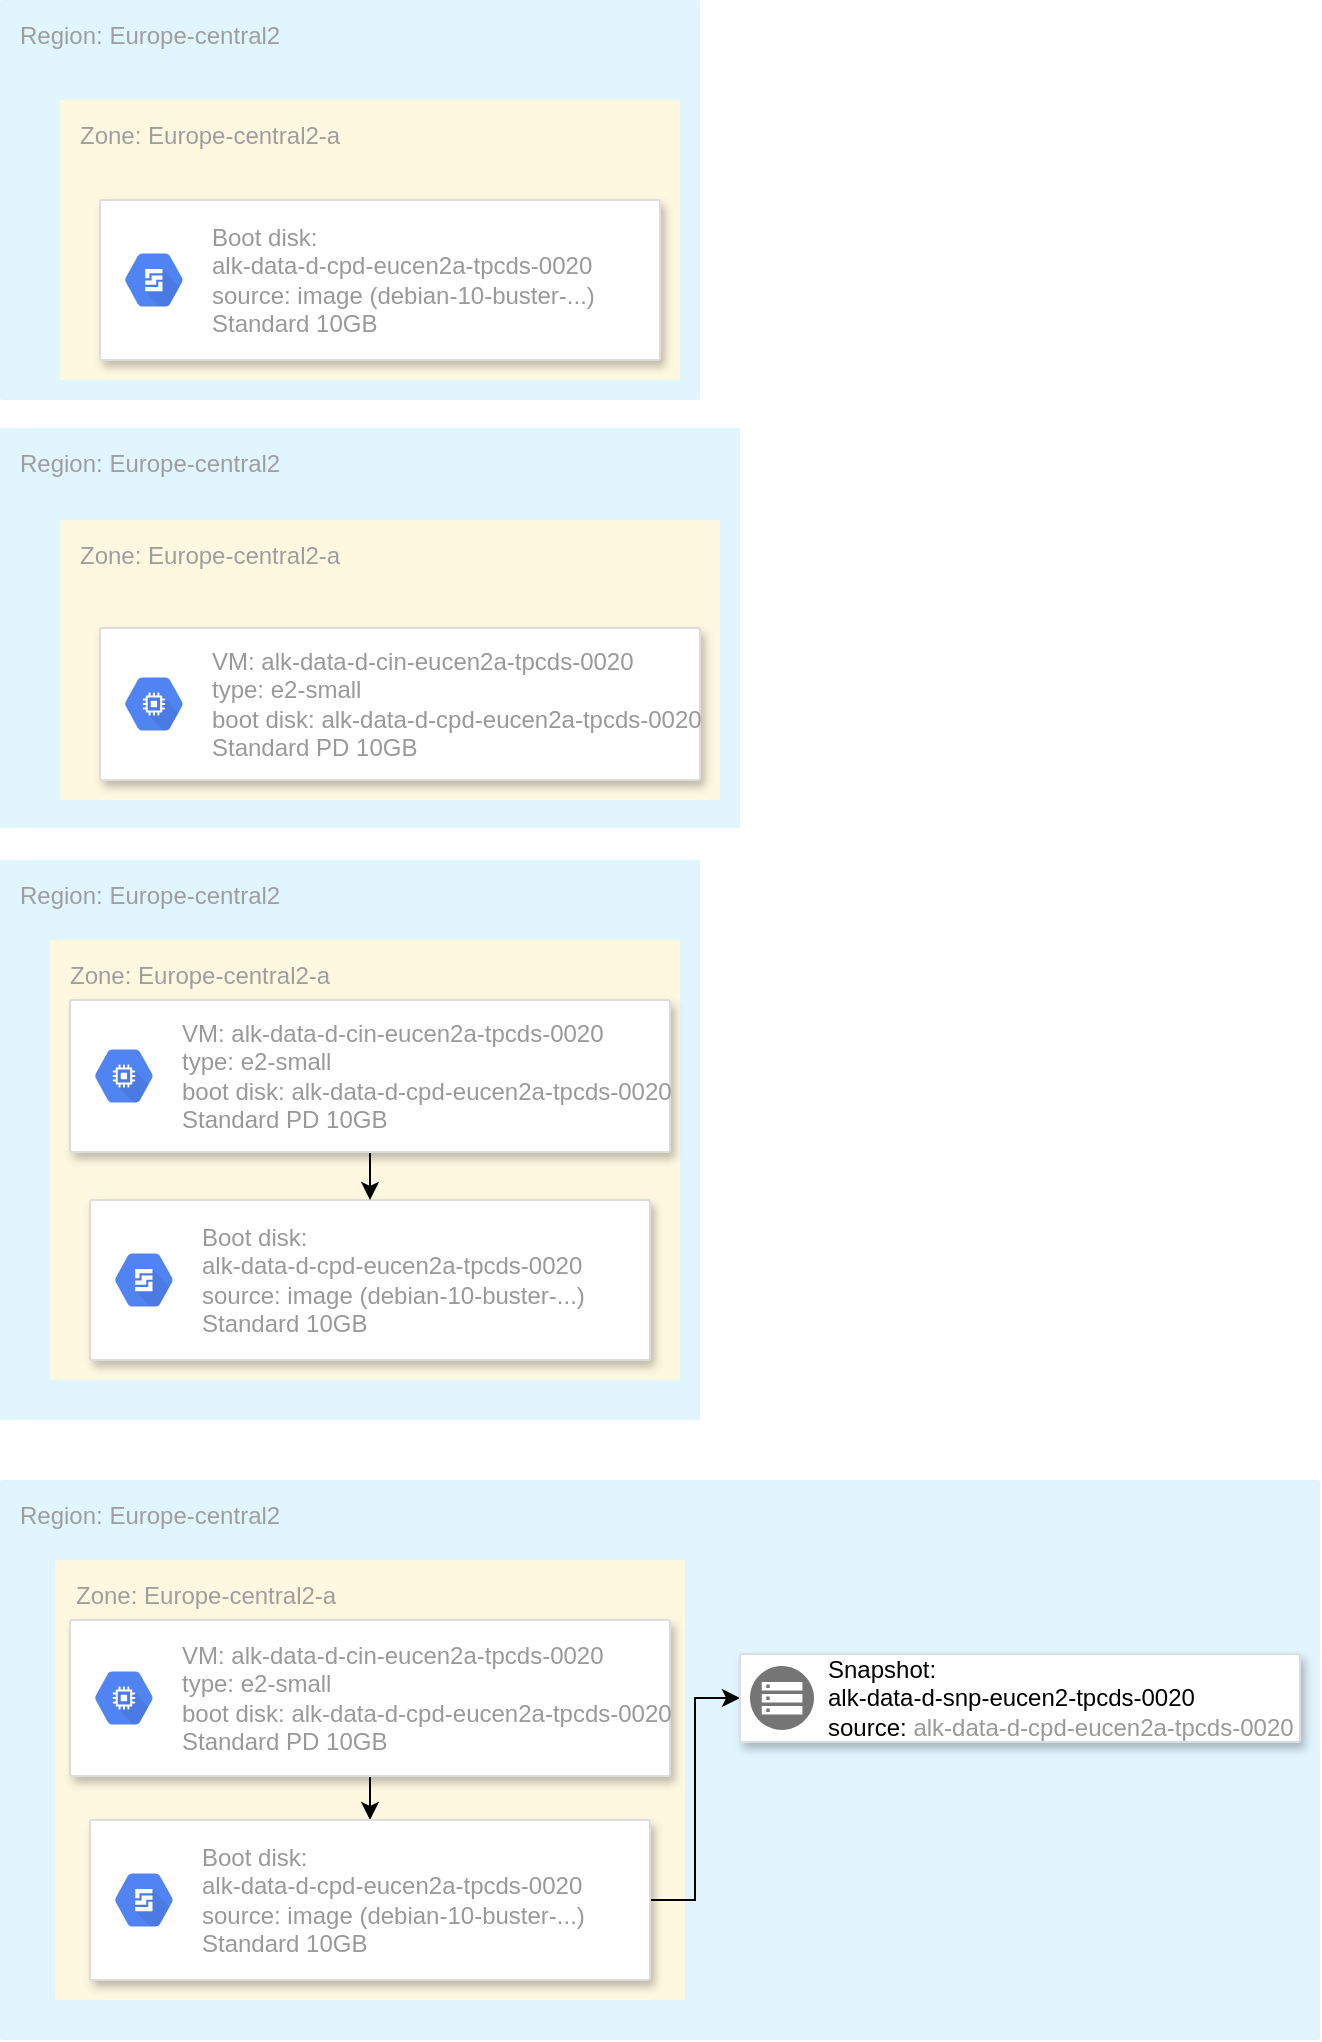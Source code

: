 <mxfile version="15.8.2" type="github">
  <diagram id="d1ab7348-05c3-a1e3-ca4d-12c340fd6b49" name="Page-1">
    <mxGraphModel dx="788" dy="430" grid="1" gridSize="10" guides="1" tooltips="1" connect="1" arrows="1" fold="1" page="1" pageScale="1" pageWidth="1169" pageHeight="827" background="none" math="0" shadow="0">
      <root>
        <mxCell id="0" />
        <mxCell id="1" parent="0" />
        <mxCell id="NmNOA1FG8dGIZ1jW33ae-191" value="Region: Europe-central2" style="sketch=0;points=[[0,0,0],[0.25,0,0],[0.5,0,0],[0.75,0,0],[1,0,0],[1,0.25,0],[1,0.5,0],[1,0.75,0],[1,1,0],[0.75,1,0],[0.5,1,0],[0.25,1,0],[0,1,0],[0,0.75,0],[0,0.5,0],[0,0.25,0]];rounded=1;absoluteArcSize=1;arcSize=2;html=1;strokeColor=none;gradientColor=none;shadow=0;dashed=0;fontSize=12;fontColor=#9E9E9E;align=left;verticalAlign=top;spacing=10;spacingTop=-4;fillColor=#E1F5FE;" vertex="1" parent="1">
          <mxGeometry x="20" y="100" width="350" height="200" as="geometry" />
        </mxCell>
        <mxCell id="NmNOA1FG8dGIZ1jW33ae-192" value="Zone: Europe-central2-a" style="sketch=0;points=[[0,0,0],[0.25,0,0],[0.5,0,0],[0.75,0,0],[1,0,0],[1,0.25,0],[1,0.5,0],[1,0.75,0],[1,1,0],[0.75,1,0],[0.5,1,0],[0.25,1,0],[0,1,0],[0,0.75,0],[0,0.5,0],[0,0.25,0]];rounded=1;absoluteArcSize=1;arcSize=2;html=1;strokeColor=none;gradientColor=none;shadow=0;dashed=0;fontSize=12;fontColor=#9E9E9E;align=left;verticalAlign=top;spacing=10;spacingTop=-4;fillColor=#FFF8E1;" vertex="1" parent="1">
          <mxGeometry x="50" y="150" width="310" height="140" as="geometry" />
        </mxCell>
        <mxCell id="NmNOA1FG8dGIZ1jW33ae-196" value="" style="strokeColor=#dddddd;shadow=1;strokeWidth=1;rounded=1;absoluteArcSize=1;arcSize=2;" vertex="1" parent="1">
          <mxGeometry x="70" y="200" width="280" height="80" as="geometry" />
        </mxCell>
        <mxCell id="NmNOA1FG8dGIZ1jW33ae-197" value="Boot disk:&lt;br&gt;alk-data-d-cpd-eucen2a-tpcds-0020&lt;br&gt;source: image (debian-10-buster-...)&lt;br&gt;Standard 10GB" style="sketch=0;dashed=0;connectable=0;html=1;fillColor=#5184F3;strokeColor=none;shape=mxgraph.gcp2.hexIcon;prIcon=persistent_disk;part=1;labelPosition=right;verticalLabelPosition=middle;align=left;verticalAlign=middle;spacingLeft=5;fontColor=#999999;fontSize=12;" vertex="1" parent="NmNOA1FG8dGIZ1jW33ae-196">
          <mxGeometry y="0.5" width="44" height="39" relative="1" as="geometry">
            <mxPoint x="5" y="-19.5" as="offset" />
          </mxGeometry>
        </mxCell>
        <mxCell id="NmNOA1FG8dGIZ1jW33ae-198" value="Region: Europe-central2" style="sketch=0;points=[[0,0,0],[0.25,0,0],[0.5,0,0],[0.75,0,0],[1,0,0],[1,0.25,0],[1,0.5,0],[1,0.75,0],[1,1,0],[0.75,1,0],[0.5,1,0],[0.25,1,0],[0,1,0],[0,0.75,0],[0,0.5,0],[0,0.25,0]];rounded=1;absoluteArcSize=1;arcSize=2;html=1;strokeColor=none;gradientColor=none;shadow=0;dashed=0;fontSize=12;fontColor=#9E9E9E;align=left;verticalAlign=top;spacing=10;spacingTop=-4;fillColor=#E1F5FE;" vertex="1" parent="1">
          <mxGeometry x="20" y="314" width="370" height="200" as="geometry" />
        </mxCell>
        <mxCell id="NmNOA1FG8dGIZ1jW33ae-199" value="Zone: Europe-central2-a" style="sketch=0;points=[[0,0,0],[0.25,0,0],[0.5,0,0],[0.75,0,0],[1,0,0],[1,0.25,0],[1,0.5,0],[1,0.75,0],[1,1,0],[0.75,1,0],[0.5,1,0],[0.25,1,0],[0,1,0],[0,0.75,0],[0,0.5,0],[0,0.25,0]];rounded=1;absoluteArcSize=1;arcSize=2;html=1;strokeColor=none;gradientColor=none;shadow=0;dashed=0;fontSize=12;fontColor=#9E9E9E;align=left;verticalAlign=top;spacing=10;spacingTop=-4;fillColor=#FFF8E1;" vertex="1" parent="1">
          <mxGeometry x="50" y="360" width="330" height="140" as="geometry" />
        </mxCell>
        <mxCell id="NmNOA1FG8dGIZ1jW33ae-201" value="" style="strokeColor=#dddddd;shadow=1;strokeWidth=1;rounded=1;absoluteArcSize=1;arcSize=2;" vertex="1" parent="1">
          <mxGeometry x="70" y="414" width="300" height="76" as="geometry" />
        </mxCell>
        <mxCell id="NmNOA1FG8dGIZ1jW33ae-202" value="VM: alk-data-d-cin-eucen2a-tpcds-0020&lt;br&gt;type: e2-small&lt;br&gt;boot disk:&amp;nbsp;alk-data-d-cpd-eucen2a-tpcds-0020&lt;br&gt;Standard PD 10GB" style="sketch=0;dashed=0;connectable=0;html=1;fillColor=#5184F3;strokeColor=none;shape=mxgraph.gcp2.hexIcon;prIcon=compute_engine;part=1;labelPosition=right;verticalLabelPosition=middle;align=left;verticalAlign=middle;spacingLeft=5;fontColor=#999999;fontSize=12;" vertex="1" parent="NmNOA1FG8dGIZ1jW33ae-201">
          <mxGeometry y="0.5" width="44" height="39" relative="1" as="geometry">
            <mxPoint x="5" y="-19.5" as="offset" />
          </mxGeometry>
        </mxCell>
        <mxCell id="NmNOA1FG8dGIZ1jW33ae-203" value="Region: Europe-central2" style="sketch=0;points=[[0,0,0],[0.25,0,0],[0.5,0,0],[0.75,0,0],[1,0,0],[1,0.25,0],[1,0.5,0],[1,0.75,0],[1,1,0],[0.75,1,0],[0.5,1,0],[0.25,1,0],[0,1,0],[0,0.75,0],[0,0.5,0],[0,0.25,0]];rounded=1;absoluteArcSize=1;arcSize=2;html=1;strokeColor=none;gradientColor=none;shadow=0;dashed=0;fontSize=12;fontColor=#9E9E9E;align=left;verticalAlign=top;spacing=10;spacingTop=-4;fillColor=#E1F5FE;" vertex="1" parent="1">
          <mxGeometry x="20" y="530" width="350" height="280" as="geometry" />
        </mxCell>
        <mxCell id="NmNOA1FG8dGIZ1jW33ae-204" value="Zone: Europe-central2-a" style="sketch=0;points=[[0,0,0],[0.25,0,0],[0.5,0,0],[0.75,0,0],[1,0,0],[1,0.25,0],[1,0.5,0],[1,0.75,0],[1,1,0],[0.75,1,0],[0.5,1,0],[0.25,1,0],[0,1,0],[0,0.75,0],[0,0.5,0],[0,0.25,0]];rounded=1;absoluteArcSize=1;arcSize=2;html=1;strokeColor=none;gradientColor=none;shadow=0;dashed=0;fontSize=12;fontColor=#9E9E9E;align=left;verticalAlign=top;spacing=10;spacingTop=-4;fillColor=#FFF8E1;" vertex="1" parent="1">
          <mxGeometry x="45" y="570" width="315" height="220" as="geometry" />
        </mxCell>
        <mxCell id="NmNOA1FG8dGIZ1jW33ae-207" value="" style="strokeColor=#dddddd;shadow=1;strokeWidth=1;rounded=1;absoluteArcSize=1;arcSize=2;" vertex="1" parent="1">
          <mxGeometry x="65" y="700" width="280" height="80" as="geometry" />
        </mxCell>
        <mxCell id="NmNOA1FG8dGIZ1jW33ae-208" value="Boot disk:&lt;br&gt;alk-data-d-cpd-eucen2a-tpcds-0020&lt;br&gt;source: image (debian-10-buster-...)&lt;br&gt;Standard 10GB" style="sketch=0;dashed=0;connectable=0;html=1;fillColor=#5184F3;strokeColor=none;shape=mxgraph.gcp2.hexIcon;prIcon=persistent_disk;part=1;labelPosition=right;verticalLabelPosition=middle;align=left;verticalAlign=middle;spacingLeft=5;fontColor=#999999;fontSize=12;" vertex="1" parent="NmNOA1FG8dGIZ1jW33ae-207">
          <mxGeometry y="0.5" width="44" height="39" relative="1" as="geometry">
            <mxPoint x="5" y="-19.5" as="offset" />
          </mxGeometry>
        </mxCell>
        <mxCell id="NmNOA1FG8dGIZ1jW33ae-211" style="edgeStyle=orthogonalEdgeStyle;rounded=0;orthogonalLoop=1;jettySize=auto;html=1;exitX=0.5;exitY=1;exitDx=0;exitDy=0;entryX=0.5;entryY=0;entryDx=0;entryDy=0;" edge="1" parent="1" source="NmNOA1FG8dGIZ1jW33ae-209" target="NmNOA1FG8dGIZ1jW33ae-207">
          <mxGeometry relative="1" as="geometry" />
        </mxCell>
        <mxCell id="NmNOA1FG8dGIZ1jW33ae-209" value="" style="strokeColor=#dddddd;shadow=1;strokeWidth=1;rounded=1;absoluteArcSize=1;arcSize=2;" vertex="1" parent="1">
          <mxGeometry x="55" y="600" width="300" height="76" as="geometry" />
        </mxCell>
        <mxCell id="NmNOA1FG8dGIZ1jW33ae-210" value="VM: alk-data-d-cin-eucen2a-tpcds-0020&lt;br&gt;type: e2-small&lt;br&gt;boot disk:&amp;nbsp;alk-data-d-cpd-eucen2a-tpcds-0020&lt;br&gt;Standard PD 10GB" style="sketch=0;dashed=0;connectable=0;html=1;fillColor=#5184F3;strokeColor=none;shape=mxgraph.gcp2.hexIcon;prIcon=compute_engine;part=1;labelPosition=right;verticalLabelPosition=middle;align=left;verticalAlign=middle;spacingLeft=5;fontColor=#999999;fontSize=12;" vertex="1" parent="NmNOA1FG8dGIZ1jW33ae-209">
          <mxGeometry y="0.5" width="44" height="39" relative="1" as="geometry">
            <mxPoint x="5" y="-19.5" as="offset" />
          </mxGeometry>
        </mxCell>
        <mxCell id="NmNOA1FG8dGIZ1jW33ae-212" value="Region: Europe-central2" style="sketch=0;points=[[0,0,0],[0.25,0,0],[0.5,0,0],[0.75,0,0],[1,0,0],[1,0.25,0],[1,0.5,0],[1,0.75,0],[1,1,0],[0.75,1,0],[0.5,1,0],[0.25,1,0],[0,1,0],[0,0.75,0],[0,0.5,0],[0,0.25,0]];rounded=1;absoluteArcSize=1;arcSize=2;html=1;strokeColor=none;gradientColor=none;shadow=0;dashed=0;fontSize=12;fontColor=#9E9E9E;align=left;verticalAlign=top;spacing=10;spacingTop=-4;fillColor=#E1F5FE;" vertex="1" parent="1">
          <mxGeometry x="20" y="840" width="660" height="280" as="geometry" />
        </mxCell>
        <mxCell id="NmNOA1FG8dGIZ1jW33ae-213" value="Zone: Europe-central2-a" style="sketch=0;points=[[0,0,0],[0.25,0,0],[0.5,0,0],[0.75,0,0],[1,0,0],[1,0.25,0],[1,0.5,0],[1,0.75,0],[1,1,0],[0.75,1,0],[0.5,1,0],[0.25,1,0],[0,1,0],[0,0.75,0],[0,0.5,0],[0,0.25,0]];rounded=1;absoluteArcSize=1;arcSize=2;html=1;strokeColor=none;gradientColor=none;shadow=0;dashed=0;fontSize=12;fontColor=#9E9E9E;align=left;verticalAlign=top;spacing=10;spacingTop=-4;fillColor=#FFF8E1;" vertex="1" parent="1">
          <mxGeometry x="47.5" y="880" width="315" height="220" as="geometry" />
        </mxCell>
        <mxCell id="NmNOA1FG8dGIZ1jW33ae-218" style="edgeStyle=orthogonalEdgeStyle;rounded=0;orthogonalLoop=1;jettySize=auto;html=1;exitX=0.5;exitY=1;exitDx=0;exitDy=0;entryX=0.5;entryY=0;entryDx=0;entryDy=0;" edge="1" parent="1" source="NmNOA1FG8dGIZ1jW33ae-214" target="NmNOA1FG8dGIZ1jW33ae-216">
          <mxGeometry relative="1" as="geometry" />
        </mxCell>
        <mxCell id="NmNOA1FG8dGIZ1jW33ae-214" value="" style="strokeColor=#dddddd;shadow=1;strokeWidth=1;rounded=1;absoluteArcSize=1;arcSize=2;" vertex="1" parent="1">
          <mxGeometry x="55" y="910" width="300" height="78" as="geometry" />
        </mxCell>
        <mxCell id="NmNOA1FG8dGIZ1jW33ae-215" value="VM: alk-data-d-cin-eucen2a-tpcds-0020&lt;br&gt;type: e2-small&lt;br&gt;boot disk:&amp;nbsp;alk-data-d-cpd-eucen2a-tpcds-0020&lt;br&gt;Standard PD 10GB" style="sketch=0;dashed=0;connectable=0;html=1;fillColor=#5184F3;strokeColor=none;shape=mxgraph.gcp2.hexIcon;prIcon=compute_engine;part=1;labelPosition=right;verticalLabelPosition=middle;align=left;verticalAlign=middle;spacingLeft=5;fontColor=#999999;fontSize=12;" vertex="1" parent="NmNOA1FG8dGIZ1jW33ae-214">
          <mxGeometry y="0.5" width="44" height="39" relative="1" as="geometry">
            <mxPoint x="5" y="-19.5" as="offset" />
          </mxGeometry>
        </mxCell>
        <mxCell id="NmNOA1FG8dGIZ1jW33ae-222" style="edgeStyle=orthogonalEdgeStyle;rounded=0;orthogonalLoop=1;jettySize=auto;html=1;exitX=1;exitY=0.5;exitDx=0;exitDy=0;entryX=0;entryY=0.5;entryDx=0;entryDy=0;" edge="1" parent="1" source="NmNOA1FG8dGIZ1jW33ae-216" target="NmNOA1FG8dGIZ1jW33ae-219">
          <mxGeometry relative="1" as="geometry" />
        </mxCell>
        <mxCell id="NmNOA1FG8dGIZ1jW33ae-216" value="" style="strokeColor=#dddddd;shadow=1;strokeWidth=1;rounded=1;absoluteArcSize=1;arcSize=2;" vertex="1" parent="1">
          <mxGeometry x="65" y="1010" width="280" height="80" as="geometry" />
        </mxCell>
        <mxCell id="NmNOA1FG8dGIZ1jW33ae-217" value="Boot disk:&lt;br&gt;alk-data-d-cpd-eucen2a-tpcds-0020&lt;br&gt;source: image (debian-10-buster-...)&lt;br&gt;Standard 10GB" style="sketch=0;dashed=0;connectable=0;html=1;fillColor=#5184F3;strokeColor=none;shape=mxgraph.gcp2.hexIcon;prIcon=persistent_disk;part=1;labelPosition=right;verticalLabelPosition=middle;align=left;verticalAlign=middle;spacingLeft=5;fontColor=#999999;fontSize=12;" vertex="1" parent="NmNOA1FG8dGIZ1jW33ae-216">
          <mxGeometry y="0.5" width="44" height="39" relative="1" as="geometry">
            <mxPoint x="5" y="-19.5" as="offset" />
          </mxGeometry>
        </mxCell>
        <mxCell id="NmNOA1FG8dGIZ1jW33ae-219" value="" style="strokeColor=#dddddd;shadow=1;strokeWidth=1;rounded=1;absoluteArcSize=1;arcSize=2;" vertex="1" parent="1">
          <mxGeometry x="390" y="927" width="280" height="44" as="geometry" />
        </mxCell>
        <mxCell id="NmNOA1FG8dGIZ1jW33ae-220" value="Snapshot:&lt;br&gt;alk-data-d-snp-eucen2-tpcds-0020&lt;br&gt;source:&amp;nbsp;&lt;span style=&quot;color: rgb(153 , 153 , 153)&quot;&gt;alk-data-d-cpd-eucen2a-tpcds-0020&lt;/span&gt;" style="sketch=0;dashed=0;connectable=0;html=1;fillColor=#757575;strokeColor=none;shape=mxgraph.gcp2.persistent_disk_snapshot;part=1;labelPosition=right;verticalLabelPosition=middle;align=left;verticalAlign=middle;spacingLeft=5;fontSize=12;" vertex="1" parent="NmNOA1FG8dGIZ1jW33ae-219">
          <mxGeometry y="0.5" width="32" height="32" relative="1" as="geometry">
            <mxPoint x="5" y="-16" as="offset" />
          </mxGeometry>
        </mxCell>
      </root>
    </mxGraphModel>
  </diagram>
</mxfile>
